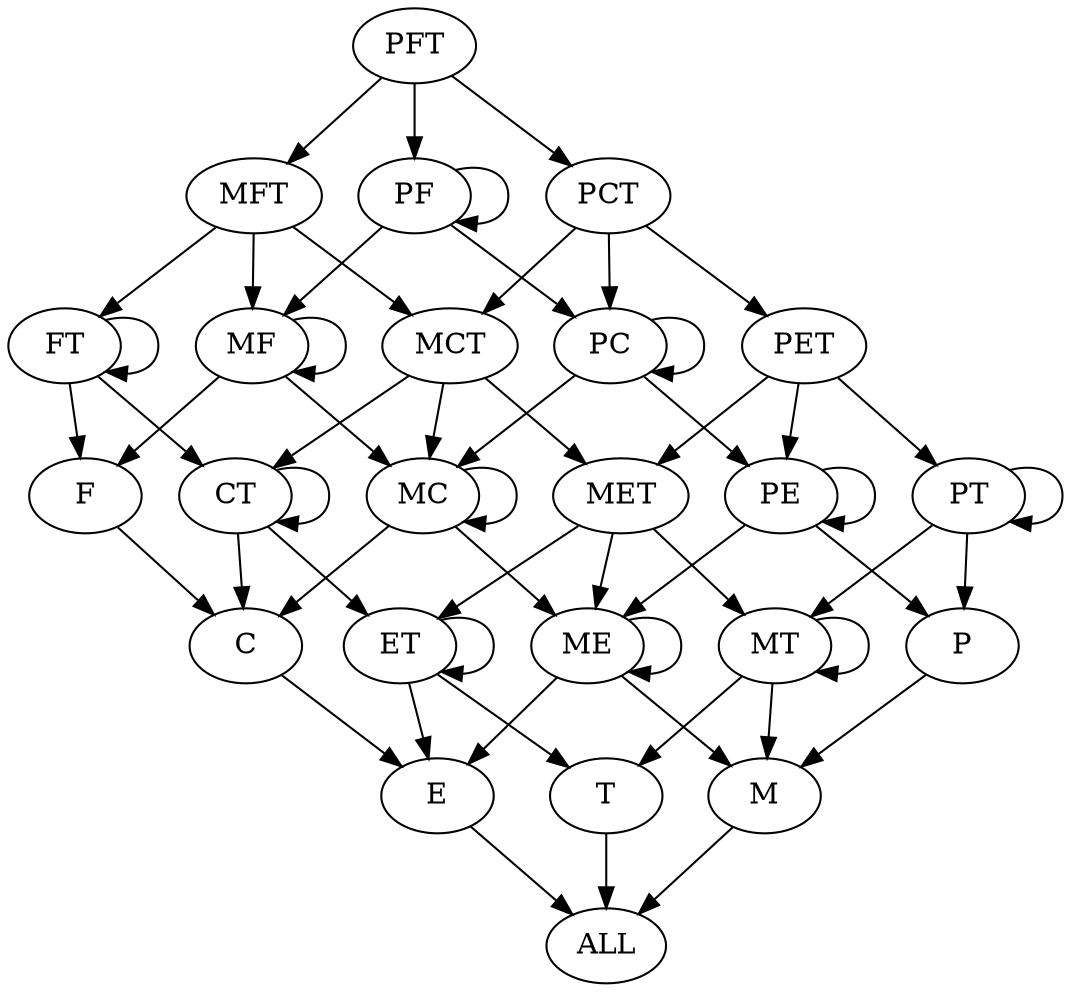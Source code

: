 digraph G {
PFT ->  MFT;
PFT ->  PCT;
PFT ->  PF;
MFT ->  FT;
MFT ->  MCT;
MFT ->  MF;
PCT ->  MCT;
PCT ->  PET;
PCT ->  PC;
PF ->  MF;
PF ->  PC;
PF ->  PF;
FT ->  FT;
FT ->  CT;
FT ->  F;
MCT ->  CT;
MCT ->  MET;
MCT ->  MC;
MF ->  F;
MF ->  MC;
MF ->  MF;
PET ->  MET;
PET ->  PT;
PET ->  PE;
PC ->  MC;
PC ->  PE;
PC ->  PC;
CT ->  CT;
CT ->  ET;
CT ->  C;
F ->  C;
MET ->  ET;
MET ->  MT;
MET ->  ME;
MC ->  C;
MC ->  ME;
MC ->  MC;
F;
PT ->  MT;
PT ->  PT;
PT ->  P;
PE ->  ME;
PE ->  P;
PE ->  PE;
ET ->  ET;
ET ->  T;
ET ->  E;
C ->  E;
C;
MT ->  T;
MT ->  MT;
MT ->  M;
ME ->  E;
ME ->  M;
ME ->  ME;
P ->  M;
P;
T ->  ALL;
E ->  ALL;
T;
E;
M ->  ALL;
M;
ME;
MC;
MF;
CT;
ET;
MT;
PT;
PE;
PC;
PF;
FT;
ALL;
}